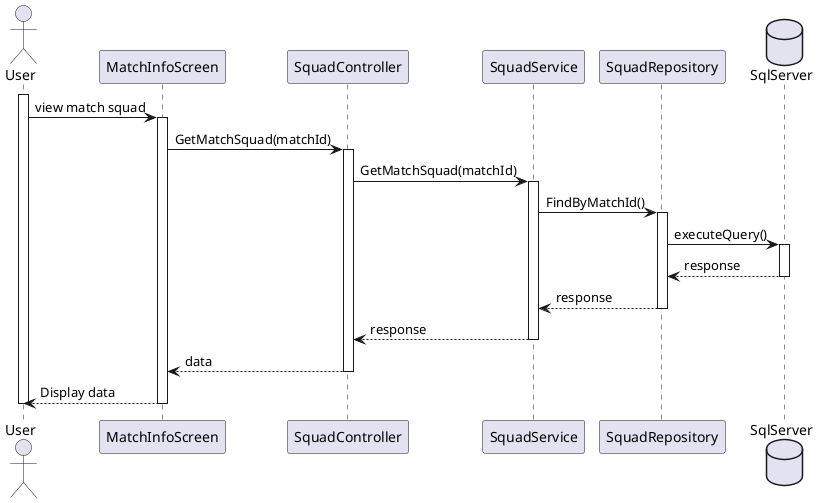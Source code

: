 @startuml View Match Squad (Guest)
actor User
participant MatchInfoScreen
participant SquadController
participant SquadService
participant SquadRepository
database SqlServer

activate User
    User -> MatchInfoScreen: view match squad
    activate MatchInfoScreen
        MatchInfoScreen -> SquadController: GetMatchSquad(matchId)
        activate SquadController
            SquadController -> SquadService: GetMatchSquad(matchId)
            activate SquadService
                SquadService -> SquadRepository: FindByMatchId()
                activate SquadRepository
                    SquadRepository -> SqlServer: executeQuery()
                    activate SqlServer
                        SqlServer --> SquadRepository: response
                    deactivate SqlServer
                    SquadRepository  --> SquadService: response
                deactivate SquadRepository
                SquadService --> SquadController: response
            deactivate SquadService
            SquadController --> MatchInfoScreen: data
        deactivate SquadController
        MatchInfoScreen --> User: Display data
    deactivate MatchInfoScreen
deactivate User
@enduml